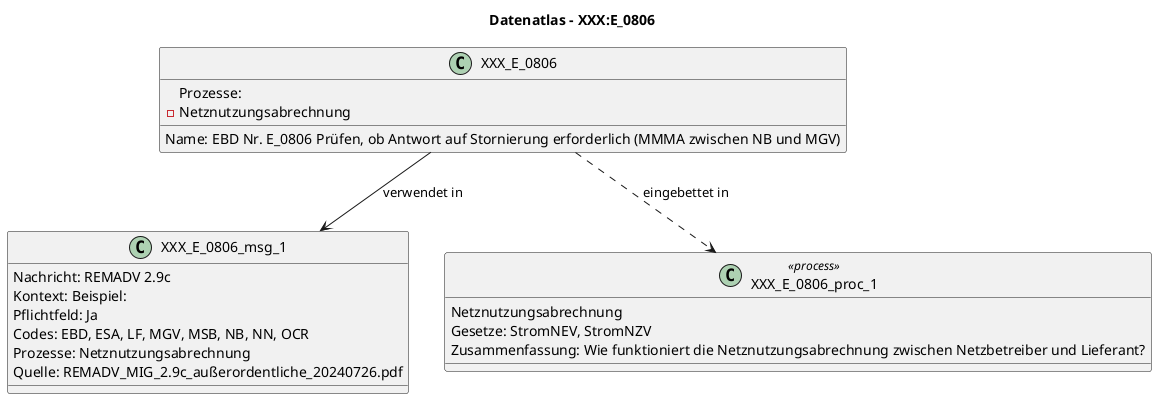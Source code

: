 @startuml
title Datenatlas – XXX:E_0806
class XXX_E_0806 {
  Name: EBD Nr. E_0806 Prüfen, ob Antwort auf Stornierung erforderlich (MMMA zwischen NB und MGV)
  Prozesse:
    - Netznutzungsabrechnung
}
class XXX_E_0806_msg_1 {
  Nachricht: REMADV 2.9c
  Kontext: Beispiel:
  Pflichtfeld: Ja
  Codes: EBD, ESA, LF, MGV, MSB, NB, NN, OCR
  Prozesse: Netznutzungsabrechnung
  Quelle: REMADV_MIG_2.9c_außerordentliche_20240726.pdf
}
XXX_E_0806 --> XXX_E_0806_msg_1 : verwendet in
class XXX_E_0806_proc_1 <<process>> {
  Netznutzungsabrechnung
  Gesetze: StromNEV, StromNZV
  Zusammenfassung: Wie funktioniert die Netznutzungsabrechnung zwischen Netzbetreiber und Lieferant?
}
XXX_E_0806 ..> XXX_E_0806_proc_1 : eingebettet in
@enduml